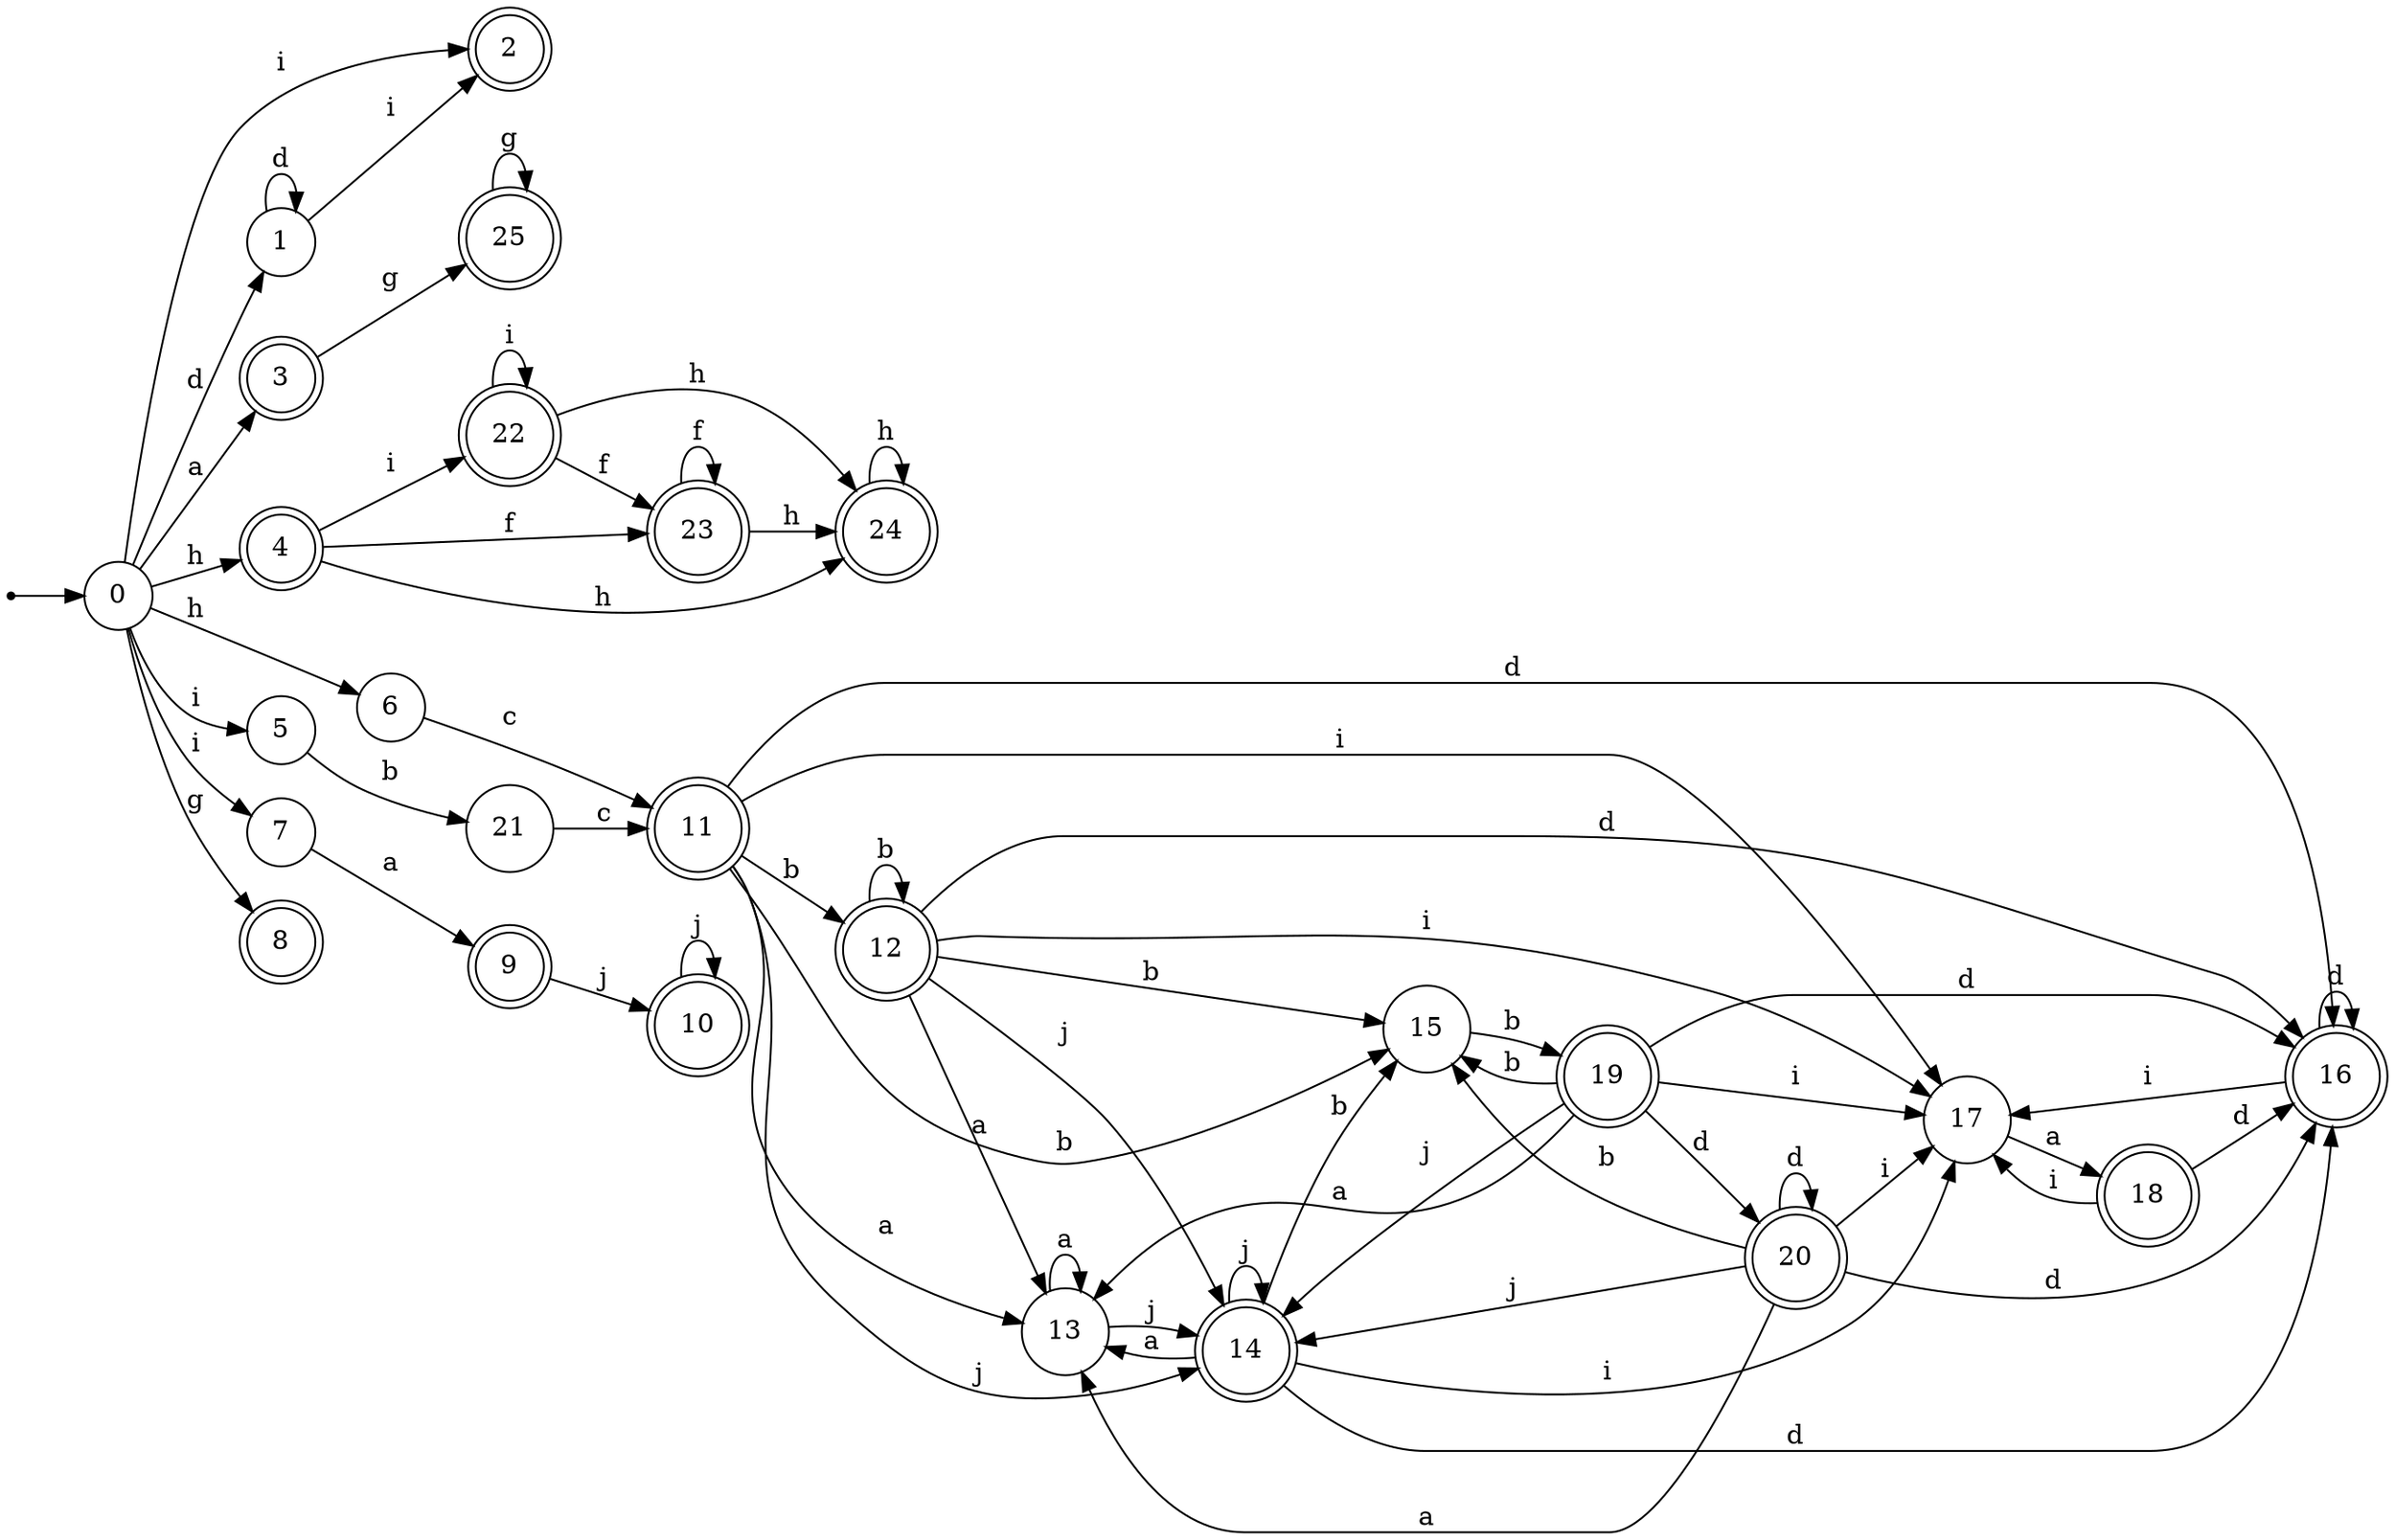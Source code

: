 digraph finite_state_machine {
rankdir=LR;
size="20,20";
node [shape = point]; "dummy0"
node [shape = circle]; "0";
"dummy0" -> "0";
node [shape = circle]; "1";
node [shape = doublecircle]; "2";node [shape = doublecircle]; "3";node [shape = doublecircle]; "4";node [shape = circle]; "5";
node [shape = circle]; "6";
node [shape = circle]; "7";
node [shape = doublecircle]; "8";node [shape = doublecircle]; "9";node [shape = doublecircle]; "10";node [shape = doublecircle]; "11";node [shape = doublecircle]; "12";node [shape = circle]; "13";
node [shape = doublecircle]; "14";node [shape = circle]; "15";
node [shape = doublecircle]; "16";node [shape = circle]; "17";
node [shape = doublecircle]; "18";node [shape = doublecircle]; "19";node [shape = doublecircle]; "20";node [shape = circle]; "21";
node [shape = doublecircle]; "22";node [shape = doublecircle]; "23";node [shape = doublecircle]; "24";node [shape = doublecircle]; "25";"0" -> "1" [label = "d"];
 "0" -> "2" [label = "i"];
 "0" -> "5" [label = "i"];
 "0" -> "7" [label = "i"];
 "0" -> "3" [label = "a"];
 "0" -> "4" [label = "h"];
 "0" -> "6" [label = "h"];
 "0" -> "8" [label = "g"];
 "7" -> "9" [label = "a"];
 "9" -> "10" [label = "j"];
 "10" -> "10" [label = "j"];
 "6" -> "11" [label = "c"];
 "11" -> "12" [label = "b"];
 "11" -> "15" [label = "b"];
 "11" -> "13" [label = "a"];
 "11" -> "14" [label = "j"];
 "11" -> "16" [label = "d"];
 "11" -> "17" [label = "i"];
 "17" -> "18" [label = "a"];
 "18" -> "17" [label = "i"];
 "18" -> "16" [label = "d"];
 "16" -> "16" [label = "d"];
 "16" -> "17" [label = "i"];
 "15" -> "19" [label = "b"];
 "19" -> "15" [label = "b"];
 "19" -> "16" [label = "d"];
 "19" -> "20" [label = "d"];
 "19" -> "13" [label = "a"];
 "19" -> "14" [label = "j"];
 "19" -> "17" [label = "i"];
 "20" -> "16" [label = "d"];
 "20" -> "20" [label = "d"];
 "20" -> "15" [label = "b"];
 "20" -> "13" [label = "a"];
 "20" -> "14" [label = "j"];
 "20" -> "17" [label = "i"];
 "14" -> "14" [label = "j"];
 "14" -> "13" [label = "a"];
 "14" -> "15" [label = "b"];
 "14" -> "16" [label = "d"];
 "14" -> "17" [label = "i"];
 "13" -> "13" [label = "a"];
 "13" -> "14" [label = "j"];
 "12" -> "12" [label = "b"];
 "12" -> "15" [label = "b"];
 "12" -> "13" [label = "a"];
 "12" -> "14" [label = "j"];
 "12" -> "16" [label = "d"];
 "12" -> "17" [label = "i"];
 "5" -> "21" [label = "b"];
 "21" -> "11" [label = "c"];
 "4" -> "22" [label = "i"];
 "4" -> "23" [label = "f"];
 "4" -> "24" [label = "h"];
 "24" -> "24" [label = "h"];
 "23" -> "23" [label = "f"];
 "23" -> "24" [label = "h"];
 "22" -> "22" [label = "i"];
 "22" -> "23" [label = "f"];
 "22" -> "24" [label = "h"];
 "3" -> "25" [label = "g"];
 "25" -> "25" [label = "g"];
 "1" -> "1" [label = "d"];
 "1" -> "2" [label = "i"];
 }
